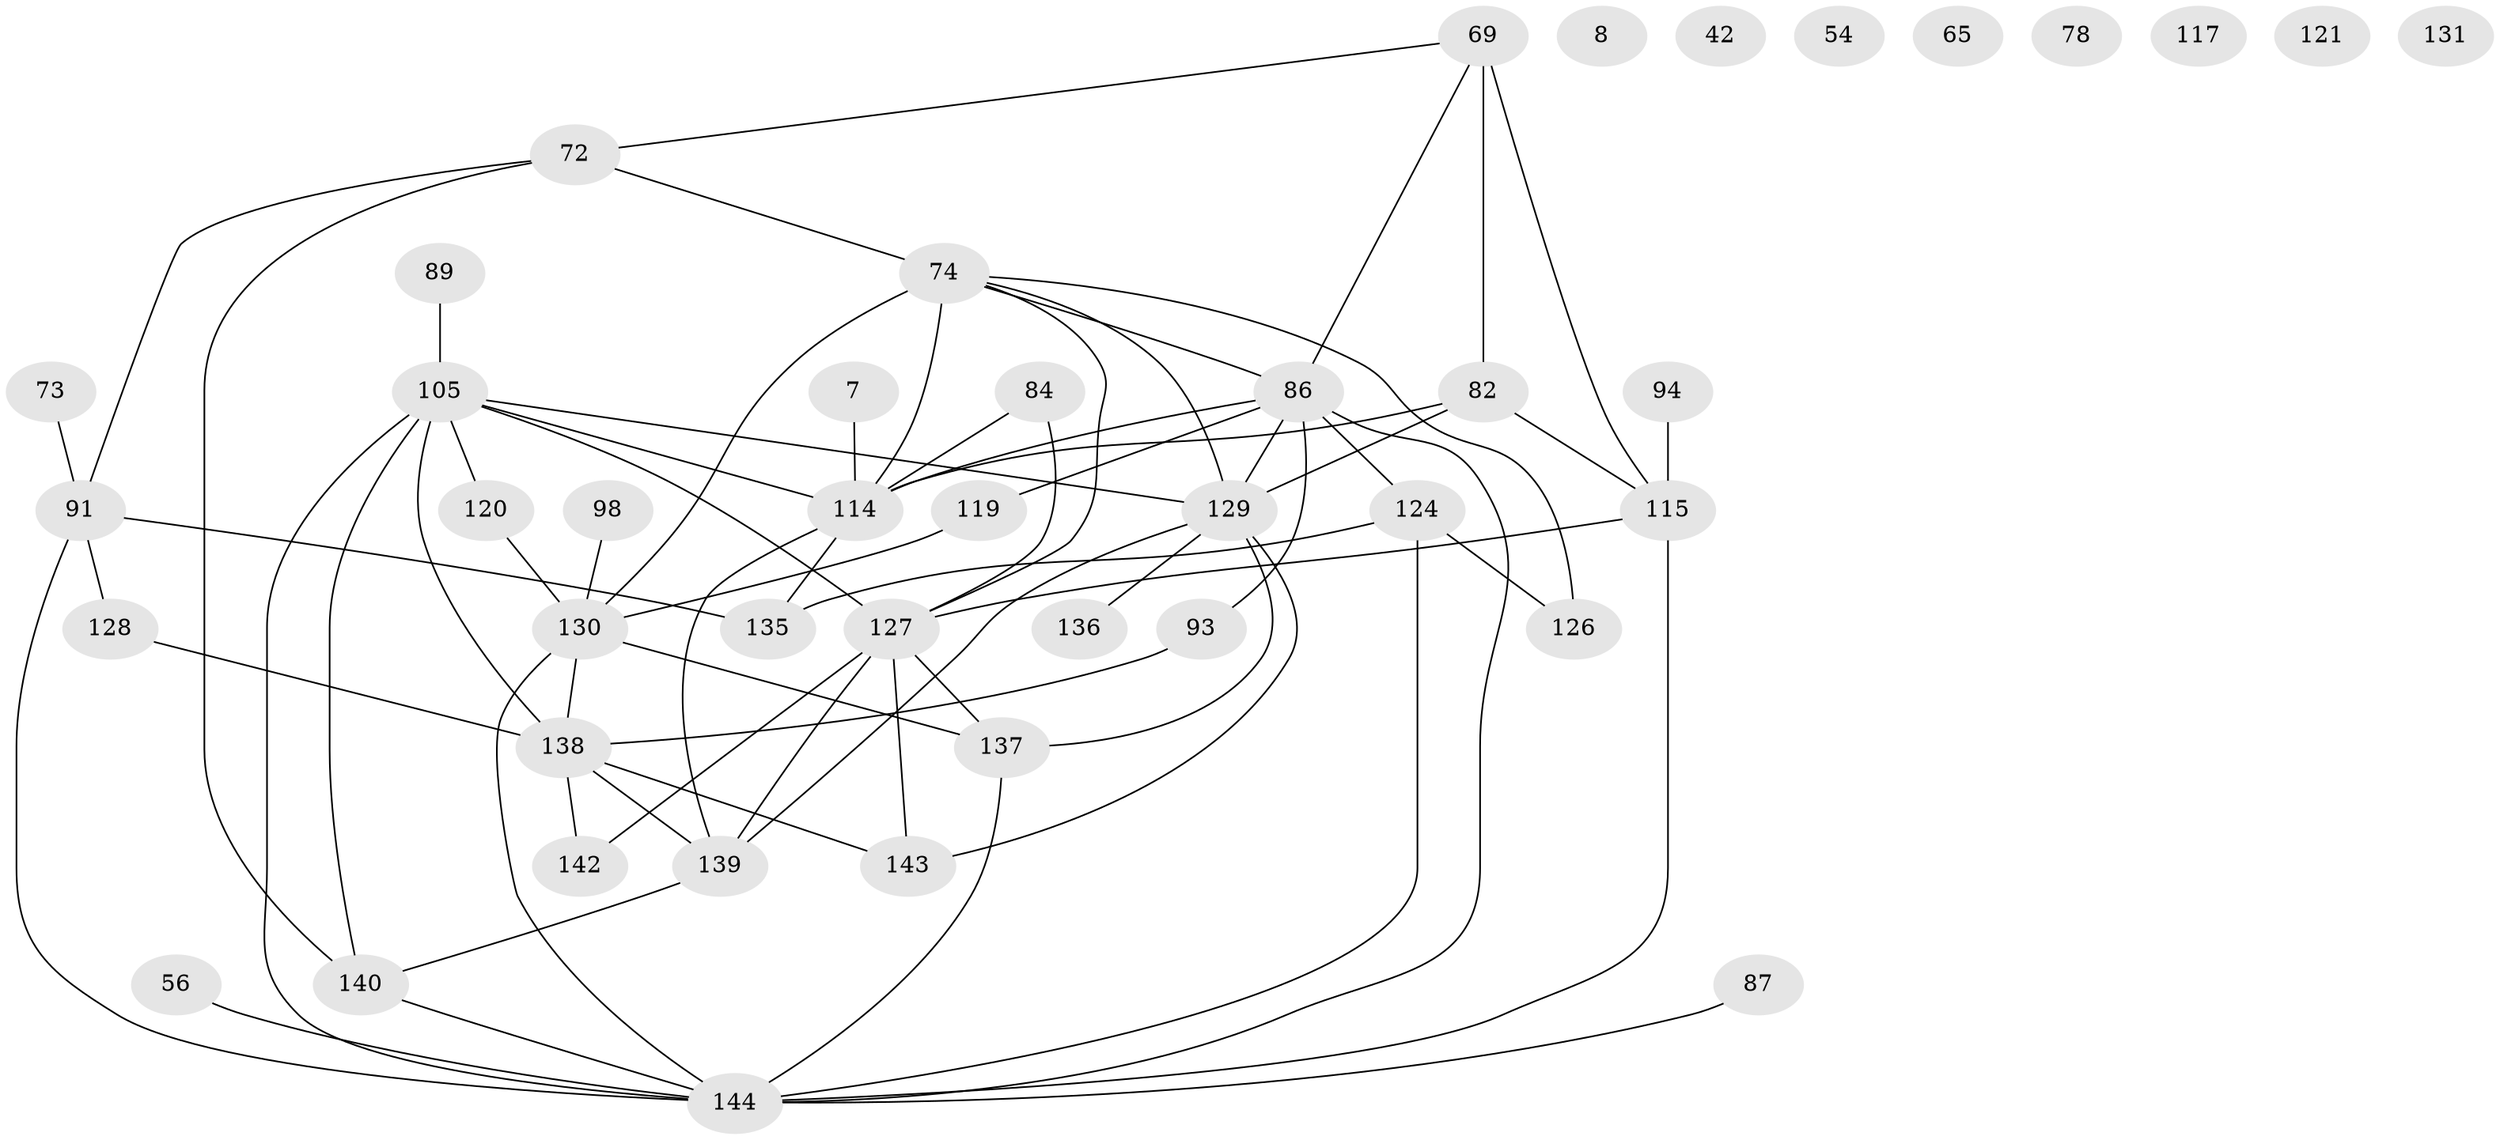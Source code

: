 // original degree distribution, {5: 0.08333333333333333, 2: 0.2569444444444444, 1: 0.18055555555555555, 0: 0.04861111111111111, 3: 0.2222222222222222, 6: 0.027777777777777776, 4: 0.16666666666666666, 7: 0.013888888888888888}
// Generated by graph-tools (version 1.1) at 2025/42/03/04/25 21:42:43]
// undirected, 43 vertices, 69 edges
graph export_dot {
graph [start="1"]
  node [color=gray90,style=filled];
  7;
  8;
  42;
  54;
  56;
  65;
  69;
  72 [super="+23"];
  73 [super="+18"];
  74 [super="+35+58"];
  78;
  82 [super="+11+10+50"];
  84 [super="+13+62"];
  86 [super="+66+83"];
  87;
  89;
  91 [super="+68"];
  93 [super="+71+88"];
  94;
  98;
  105 [super="+77"];
  114 [super="+104+107"];
  115 [super="+55+111"];
  117;
  119;
  120;
  121;
  124 [super="+43"];
  126 [super="+39"];
  127 [super="+70+95+109+100+116"];
  128 [super="+113+122"];
  129 [super="+25+80+99+108"];
  130 [super="+118+15+81+17+48"];
  131 [super="+26"];
  135 [super="+103"];
  136;
  137 [super="+79+40+134+132"];
  138 [super="+33+102"];
  139 [super="+125"];
  140 [super="+6+123"];
  142;
  143 [super="+49+141"];
  144 [super="+45+133"];
  7 -- 114;
  56 -- 144;
  69 -- 115;
  69 -- 82 [weight=2];
  69 -- 86;
  69 -- 72;
  72 -- 74;
  72 -- 91;
  72 -- 140;
  73 -- 91;
  74 -- 130 [weight=3];
  74 -- 114 [weight=2];
  74 -- 86;
  74 -- 127 [weight=2];
  74 -- 126;
  74 -- 129;
  82 -- 114;
  82 -- 115;
  82 -- 129 [weight=2];
  84 -- 114;
  84 -- 127;
  86 -- 93;
  86 -- 114;
  86 -- 124 [weight=2];
  86 -- 119;
  86 -- 144;
  86 -- 129 [weight=2];
  87 -- 144;
  89 -- 105;
  91 -- 135;
  91 -- 144 [weight=2];
  91 -- 128;
  93 -- 138;
  94 -- 115;
  98 -- 130;
  105 -- 114;
  105 -- 138;
  105 -- 140 [weight=3];
  105 -- 120;
  105 -- 127;
  105 -- 144;
  105 -- 129 [weight=2];
  114 -- 139;
  114 -- 135;
  115 -- 127 [weight=2];
  115 -- 144;
  119 -- 130;
  120 -- 130;
  124 -- 126;
  124 -- 144;
  124 -- 135;
  127 -- 137 [weight=5];
  127 -- 139;
  127 -- 142;
  127 -- 143;
  128 -- 138;
  129 -- 137 [weight=4];
  129 -- 136;
  129 -- 139;
  129 -- 143;
  130 -- 138 [weight=3];
  130 -- 137;
  130 -- 144;
  137 -- 144 [weight=3];
  138 -- 139;
  138 -- 142;
  138 -- 143;
  139 -- 140;
  140 -- 144 [weight=2];
}
